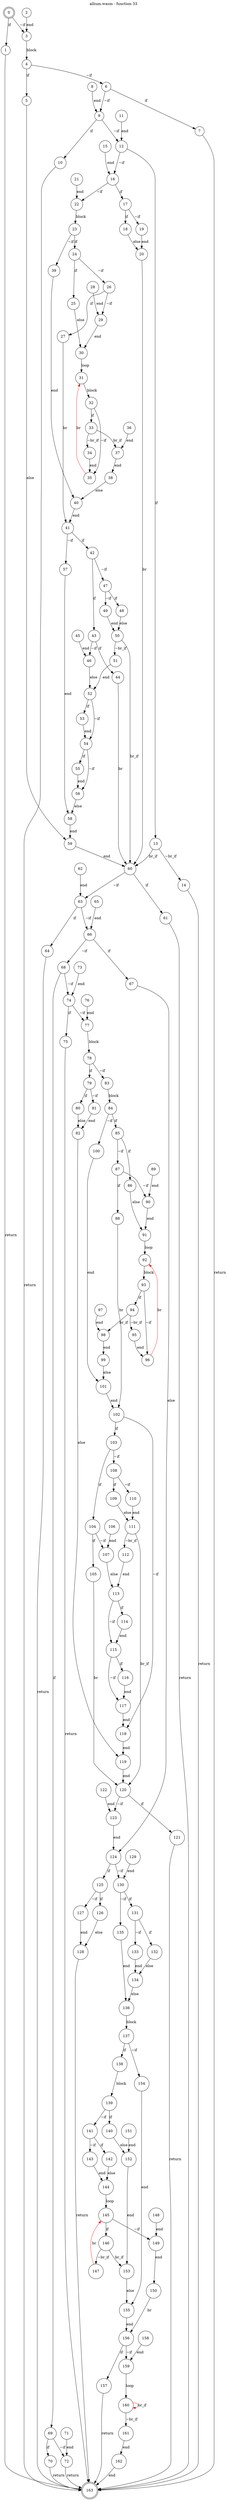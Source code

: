 digraph finite_state_machine {
    label = "allium.wasm - function 33"
    labelloc =  t
    labelfontsize = 16
    labelfontcolor = black
    labelfontname = "Helvetica"
    node [shape = doublecircle]; 0 163;
    node [shape = circle];
    0 -> 1[label = "if"];
    0 -> 3[label = "~if"];
    1 -> 163[label = "return"];
    2 -> 3[label = "end"];
    3 -> 4[label = "block"];
    4 -> 5[label = "if"];
    4 -> 6[label = "~if"];
    5 -> 59[label = "else"];
    6 -> 7[label = "if"];
    6 -> 9[label = "~if"];
    7 -> 163[label = "return"];
    8 -> 9[label = "end"];
    9 -> 10[label = "if"];
    9 -> 12[label = "~if"];
    10 -> 163[label = "return"];
    11 -> 12[label = "end"];
    12 -> 13[label = "if"];
    12 -> 16[label = "~if"];
    13 -> 14[label = "~br_if"];
    13 -> 60[label = "br_if"];
    14 -> 163[label = "return"];
    15 -> 16[label = "end"];
    16 -> 17[label = "if"];
    16 -> 22[label = "~if"];
    17 -> 18[label = "if"];
    17 -> 19[label = "~if"];
    18 -> 20[label = "else"];
    19 -> 20[label = "end"];
    20 -> 60[label = "br"];
    21 -> 22[label = "end"];
    22 -> 23[label = "block"];
    23 -> 24[label = "if"];
    23 -> 39[label = "~if"];
    24 -> 25[label = "if"];
    24 -> 26[label = "~if"];
    25 -> 30[label = "else"];
    26 -> 27[label = "if"];
    26 -> 29[label = "~if"];
    27 -> 41[label = "br"];
    28 -> 29[label = "end"];
    29 -> 30[label = "end"];
    30 -> 31[label = "loop"];
    31 -> 32[label = "block"];
    32 -> 33[label = "if"];
    32 -> 35[label = "~if"];
    33 -> 34[label = "~br_if"];
    33 -> 37[label = "br_if"];
    34 -> 35[label = "end"];
    35 -> 31[color="red" label = "br"];
    36 -> 37[label = "end"];
    37 -> 38[label = "end"];
    38 -> 40[label = "else"];
    39 -> 40[label = "end"];
    40 -> 41[label = "end"];
    41 -> 42[label = "if"];
    41 -> 57[label = "~if"];
    42 -> 43[label = "if"];
    42 -> 47[label = "~if"];
    43 -> 44[label = "if"];
    43 -> 46[label = "~if"];
    44 -> 60[label = "br"];
    45 -> 46[label = "end"];
    46 -> 52[label = "else"];
    47 -> 48[label = "if"];
    47 -> 49[label = "~if"];
    48 -> 50[label = "else"];
    49 -> 50[label = "end"];
    50 -> 51[label = "~br_if"];
    50 -> 60[label = "br_if"];
    51 -> 52[label = "end"];
    52 -> 53[label = "if"];
    52 -> 54[label = "~if"];
    53 -> 54[label = "end"];
    54 -> 55[label = "if"];
    54 -> 56[label = "~if"];
    55 -> 56[label = "end"];
    56 -> 58[label = "else"];
    57 -> 58[label = "end"];
    58 -> 59[label = "end"];
    59 -> 60[label = "end"];
    60 -> 61[label = "if"];
    60 -> 63[label = "~if"];
    61 -> 163[label = "return"];
    62 -> 63[label = "end"];
    63 -> 64[label = "if"];
    63 -> 66[label = "~if"];
    64 -> 163[label = "return"];
    65 -> 66[label = "end"];
    66 -> 67[label = "if"];
    66 -> 68[label = "~if"];
    67 -> 124[label = "else"];
    68 -> 69[label = "if"];
    68 -> 74[label = "~if"];
    69 -> 70[label = "if"];
    69 -> 72[label = "~if"];
    70 -> 163[label = "return"];
    71 -> 72[label = "end"];
    72 -> 163[label = "return"];
    73 -> 74[label = "end"];
    74 -> 75[label = "if"];
    74 -> 77[label = "~if"];
    75 -> 163[label = "return"];
    76 -> 77[label = "end"];
    77 -> 78[label = "block"];
    78 -> 79[label = "if"];
    78 -> 83[label = "~if"];
    79 -> 80[label = "if"];
    79 -> 81[label = "~if"];
    80 -> 82[label = "else"];
    81 -> 82[label = "end"];
    82 -> 119[label = "else"];
    83 -> 84[label = "block"];
    84 -> 85[label = "if"];
    84 -> 100[label = "~if"];
    85 -> 86[label = "if"];
    85 -> 87[label = "~if"];
    86 -> 91[label = "else"];
    87 -> 88[label = "if"];
    87 -> 90[label = "~if"];
    88 -> 102[label = "br"];
    89 -> 90[label = "end"];
    90 -> 91[label = "end"];
    91 -> 92[label = "loop"];
    92 -> 93[label = "block"];
    93 -> 94[label = "if"];
    93 -> 96[label = "~if"];
    94 -> 95[label = "~br_if"];
    94 -> 98[label = "br_if"];
    95 -> 96[label = "end"];
    96 -> 92[color="red" label = "br"];
    97 -> 98[label = "end"];
    98 -> 99[label = "end"];
    99 -> 101[label = "else"];
    100 -> 101[label = "end"];
    101 -> 102[label = "end"];
    102 -> 103[label = "if"];
    102 -> 118[label = "~if"];
    103 -> 104[label = "if"];
    103 -> 108[label = "~if"];
    104 -> 105[label = "if"];
    104 -> 107[label = "~if"];
    105 -> 120[label = "br"];
    106 -> 107[label = "end"];
    107 -> 113[label = "else"];
    108 -> 109[label = "if"];
    108 -> 110[label = "~if"];
    109 -> 111[label = "else"];
    110 -> 111[label = "end"];
    111 -> 112[label = "~br_if"];
    111 -> 120[label = "br_if"];
    112 -> 113[label = "end"];
    113 -> 114[label = "if"];
    113 -> 115[label = "~if"];
    114 -> 115[label = "end"];
    115 -> 116[label = "if"];
    115 -> 117[label = "~if"];
    116 -> 117[label = "end"];
    117 -> 118[label = "end"];
    118 -> 119[label = "end"];
    119 -> 120[label = "end"];
    120 -> 121[label = "if"];
    120 -> 123[label = "~if"];
    121 -> 163[label = "return"];
    122 -> 123[label = "end"];
    123 -> 124[label = "end"];
    124 -> 125[label = "if"];
    124 -> 130[label = "~if"];
    125 -> 126[label = "if"];
    125 -> 127[label = "~if"];
    126 -> 128[label = "else"];
    127 -> 128[label = "end"];
    128 -> 163[label = "return"];
    129 -> 130[label = "end"];
    130 -> 131[label = "if"];
    130 -> 135[label = "~if"];
    131 -> 132[label = "if"];
    131 -> 133[label = "~if"];
    132 -> 134[label = "else"];
    133 -> 134[label = "end"];
    134 -> 136[label = "else"];
    135 -> 136[label = "end"];
    136 -> 137[label = "block"];
    137 -> 138[label = "if"];
    137 -> 154[label = "~if"];
    138 -> 139[label = "block"];
    139 -> 140[label = "if"];
    139 -> 141[label = "~if"];
    140 -> 152[label = "else"];
    141 -> 142[label = "if"];
    141 -> 143[label = "~if"];
    142 -> 144[label = "else"];
    143 -> 144[label = "end"];
    144 -> 145[label = "loop"];
    145 -> 146[label = "if"];
    145 -> 149[label = "~if"];
    146 -> 147[label = "~br_if"];
    146 -> 153[label = "br_if"];
    147 -> 145[color="red" label = "br"];
    148 -> 149[label = "end"];
    149 -> 150[label = "end"];
    150 -> 156[label = "br"];
    151 -> 152[label = "end"];
    152 -> 153[label = "end"];
    153 -> 155[label = "else"];
    154 -> 155[label = "end"];
    155 -> 156[label = "end"];
    156 -> 157[label = "if"];
    156 -> 159[label = "~if"];
    157 -> 163[label = "return"];
    158 -> 159[label = "end"];
    159 -> 160[label = "loop"];
    160 -> 161[label = "~br_if"];
    160 -> 160[color="red" label = "br_if"];
    161 -> 162[label = "end"];
    162 -> 163[label = "end"];
}
